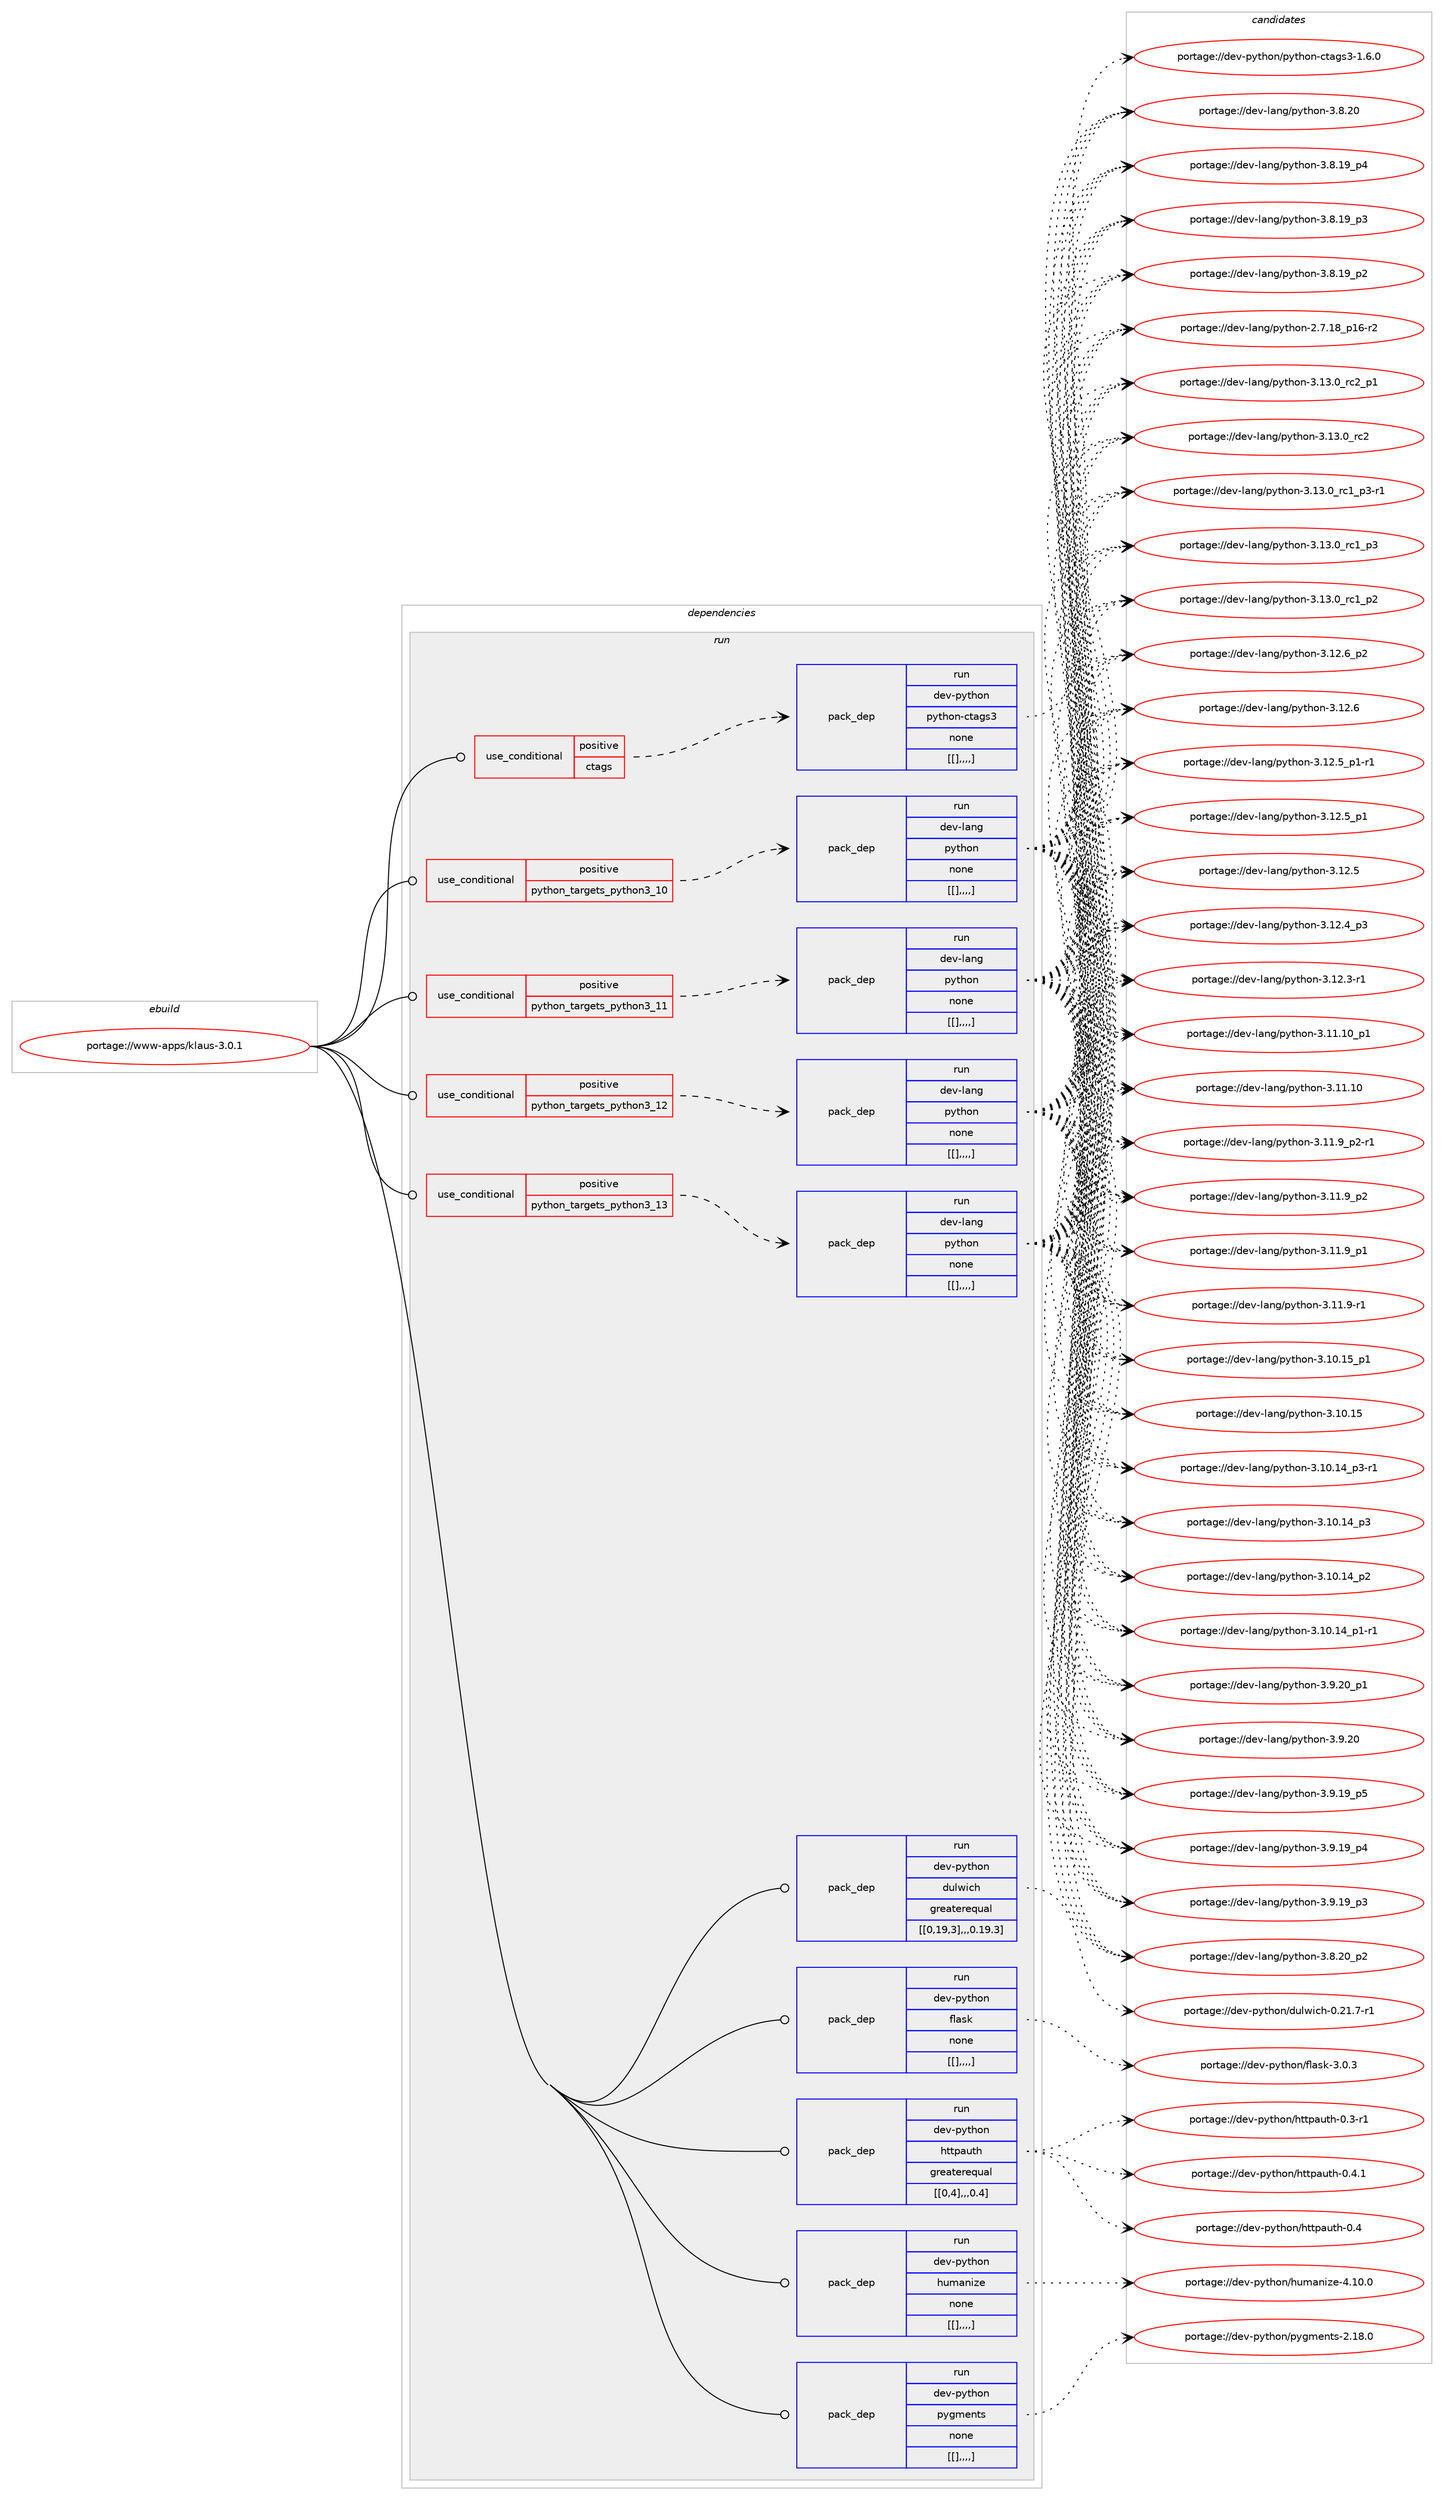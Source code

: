 digraph prolog {

# *************
# Graph options
# *************

newrank=true;
concentrate=true;
compound=true;
graph [rankdir=LR,fontname=Helvetica,fontsize=10,ranksep=1.5];#, ranksep=2.5, nodesep=0.2];
edge  [arrowhead=vee];
node  [fontname=Helvetica,fontsize=10];

# **********
# The ebuild
# **********

subgraph cluster_leftcol {
color=gray;
label=<<i>ebuild</i>>;
id [label="portage://www-apps/klaus-3.0.1", color=red, width=4, href="../www-apps/klaus-3.0.1.svg"];
}

# ****************
# The dependencies
# ****************

subgraph cluster_midcol {
color=gray;
label=<<i>dependencies</i>>;
subgraph cluster_compile {
fillcolor="#eeeeee";
style=filled;
label=<<i>compile</i>>;
}
subgraph cluster_compileandrun {
fillcolor="#eeeeee";
style=filled;
label=<<i>compile and run</i>>;
}
subgraph cluster_run {
fillcolor="#eeeeee";
style=filled;
label=<<i>run</i>>;
subgraph cond124046 {
dependency460189 [label=<<TABLE BORDER="0" CELLBORDER="1" CELLSPACING="0" CELLPADDING="4"><TR><TD ROWSPAN="3" CELLPADDING="10">use_conditional</TD></TR><TR><TD>positive</TD></TR><TR><TD>ctags</TD></TR></TABLE>>, shape=none, color=red];
subgraph pack332852 {
dependency460190 [label=<<TABLE BORDER="0" CELLBORDER="1" CELLSPACING="0" CELLPADDING="4" WIDTH="220"><TR><TD ROWSPAN="6" CELLPADDING="30">pack_dep</TD></TR><TR><TD WIDTH="110">run</TD></TR><TR><TD>dev-python</TD></TR><TR><TD>python-ctags3</TD></TR><TR><TD>none</TD></TR><TR><TD>[[],,,,]</TD></TR></TABLE>>, shape=none, color=blue];
}
dependency460189:e -> dependency460190:w [weight=20,style="dashed",arrowhead="vee"];
}
id:e -> dependency460189:w [weight=20,style="solid",arrowhead="odot"];
subgraph cond124047 {
dependency460191 [label=<<TABLE BORDER="0" CELLBORDER="1" CELLSPACING="0" CELLPADDING="4"><TR><TD ROWSPAN="3" CELLPADDING="10">use_conditional</TD></TR><TR><TD>positive</TD></TR><TR><TD>python_targets_python3_10</TD></TR></TABLE>>, shape=none, color=red];
subgraph pack332853 {
dependency460192 [label=<<TABLE BORDER="0" CELLBORDER="1" CELLSPACING="0" CELLPADDING="4" WIDTH="220"><TR><TD ROWSPAN="6" CELLPADDING="30">pack_dep</TD></TR><TR><TD WIDTH="110">run</TD></TR><TR><TD>dev-lang</TD></TR><TR><TD>python</TD></TR><TR><TD>none</TD></TR><TR><TD>[[],,,,]</TD></TR></TABLE>>, shape=none, color=blue];
}
dependency460191:e -> dependency460192:w [weight=20,style="dashed",arrowhead="vee"];
}
id:e -> dependency460191:w [weight=20,style="solid",arrowhead="odot"];
subgraph cond124048 {
dependency460193 [label=<<TABLE BORDER="0" CELLBORDER="1" CELLSPACING="0" CELLPADDING="4"><TR><TD ROWSPAN="3" CELLPADDING="10">use_conditional</TD></TR><TR><TD>positive</TD></TR><TR><TD>python_targets_python3_11</TD></TR></TABLE>>, shape=none, color=red];
subgraph pack332854 {
dependency460194 [label=<<TABLE BORDER="0" CELLBORDER="1" CELLSPACING="0" CELLPADDING="4" WIDTH="220"><TR><TD ROWSPAN="6" CELLPADDING="30">pack_dep</TD></TR><TR><TD WIDTH="110">run</TD></TR><TR><TD>dev-lang</TD></TR><TR><TD>python</TD></TR><TR><TD>none</TD></TR><TR><TD>[[],,,,]</TD></TR></TABLE>>, shape=none, color=blue];
}
dependency460193:e -> dependency460194:w [weight=20,style="dashed",arrowhead="vee"];
}
id:e -> dependency460193:w [weight=20,style="solid",arrowhead="odot"];
subgraph cond124049 {
dependency460195 [label=<<TABLE BORDER="0" CELLBORDER="1" CELLSPACING="0" CELLPADDING="4"><TR><TD ROWSPAN="3" CELLPADDING="10">use_conditional</TD></TR><TR><TD>positive</TD></TR><TR><TD>python_targets_python3_12</TD></TR></TABLE>>, shape=none, color=red];
subgraph pack332855 {
dependency460196 [label=<<TABLE BORDER="0" CELLBORDER="1" CELLSPACING="0" CELLPADDING="4" WIDTH="220"><TR><TD ROWSPAN="6" CELLPADDING="30">pack_dep</TD></TR><TR><TD WIDTH="110">run</TD></TR><TR><TD>dev-lang</TD></TR><TR><TD>python</TD></TR><TR><TD>none</TD></TR><TR><TD>[[],,,,]</TD></TR></TABLE>>, shape=none, color=blue];
}
dependency460195:e -> dependency460196:w [weight=20,style="dashed",arrowhead="vee"];
}
id:e -> dependency460195:w [weight=20,style="solid",arrowhead="odot"];
subgraph cond124050 {
dependency460197 [label=<<TABLE BORDER="0" CELLBORDER="1" CELLSPACING="0" CELLPADDING="4"><TR><TD ROWSPAN="3" CELLPADDING="10">use_conditional</TD></TR><TR><TD>positive</TD></TR><TR><TD>python_targets_python3_13</TD></TR></TABLE>>, shape=none, color=red];
subgraph pack332856 {
dependency460198 [label=<<TABLE BORDER="0" CELLBORDER="1" CELLSPACING="0" CELLPADDING="4" WIDTH="220"><TR><TD ROWSPAN="6" CELLPADDING="30">pack_dep</TD></TR><TR><TD WIDTH="110">run</TD></TR><TR><TD>dev-lang</TD></TR><TR><TD>python</TD></TR><TR><TD>none</TD></TR><TR><TD>[[],,,,]</TD></TR></TABLE>>, shape=none, color=blue];
}
dependency460197:e -> dependency460198:w [weight=20,style="dashed",arrowhead="vee"];
}
id:e -> dependency460197:w [weight=20,style="solid",arrowhead="odot"];
subgraph pack332857 {
dependency460199 [label=<<TABLE BORDER="0" CELLBORDER="1" CELLSPACING="0" CELLPADDING="4" WIDTH="220"><TR><TD ROWSPAN="6" CELLPADDING="30">pack_dep</TD></TR><TR><TD WIDTH="110">run</TD></TR><TR><TD>dev-python</TD></TR><TR><TD>dulwich</TD></TR><TR><TD>greaterequal</TD></TR><TR><TD>[[0,19,3],,,0.19.3]</TD></TR></TABLE>>, shape=none, color=blue];
}
id:e -> dependency460199:w [weight=20,style="solid",arrowhead="odot"];
subgraph pack332858 {
dependency460200 [label=<<TABLE BORDER="0" CELLBORDER="1" CELLSPACING="0" CELLPADDING="4" WIDTH="220"><TR><TD ROWSPAN="6" CELLPADDING="30">pack_dep</TD></TR><TR><TD WIDTH="110">run</TD></TR><TR><TD>dev-python</TD></TR><TR><TD>flask</TD></TR><TR><TD>none</TD></TR><TR><TD>[[],,,,]</TD></TR></TABLE>>, shape=none, color=blue];
}
id:e -> dependency460200:w [weight=20,style="solid",arrowhead="odot"];
subgraph pack332859 {
dependency460201 [label=<<TABLE BORDER="0" CELLBORDER="1" CELLSPACING="0" CELLPADDING="4" WIDTH="220"><TR><TD ROWSPAN="6" CELLPADDING="30">pack_dep</TD></TR><TR><TD WIDTH="110">run</TD></TR><TR><TD>dev-python</TD></TR><TR><TD>httpauth</TD></TR><TR><TD>greaterequal</TD></TR><TR><TD>[[0,4],,,0.4]</TD></TR></TABLE>>, shape=none, color=blue];
}
id:e -> dependency460201:w [weight=20,style="solid",arrowhead="odot"];
subgraph pack332860 {
dependency460202 [label=<<TABLE BORDER="0" CELLBORDER="1" CELLSPACING="0" CELLPADDING="4" WIDTH="220"><TR><TD ROWSPAN="6" CELLPADDING="30">pack_dep</TD></TR><TR><TD WIDTH="110">run</TD></TR><TR><TD>dev-python</TD></TR><TR><TD>humanize</TD></TR><TR><TD>none</TD></TR><TR><TD>[[],,,,]</TD></TR></TABLE>>, shape=none, color=blue];
}
id:e -> dependency460202:w [weight=20,style="solid",arrowhead="odot"];
subgraph pack332861 {
dependency460203 [label=<<TABLE BORDER="0" CELLBORDER="1" CELLSPACING="0" CELLPADDING="4" WIDTH="220"><TR><TD ROWSPAN="6" CELLPADDING="30">pack_dep</TD></TR><TR><TD WIDTH="110">run</TD></TR><TR><TD>dev-python</TD></TR><TR><TD>pygments</TD></TR><TR><TD>none</TD></TR><TR><TD>[[],,,,]</TD></TR></TABLE>>, shape=none, color=blue];
}
id:e -> dependency460203:w [weight=20,style="solid",arrowhead="odot"];
}
}

# **************
# The candidates
# **************

subgraph cluster_choices {
rank=same;
color=gray;
label=<<i>candidates</i>>;

subgraph choice332852 {
color=black;
nodesep=1;
choice100101118451121211161041111104711212111610411111045991169710311551454946544648 [label="portage://dev-python/python-ctags3-1.6.0", color=red, width=4,href="../dev-python/python-ctags3-1.6.0.svg"];
dependency460190:e -> choice100101118451121211161041111104711212111610411111045991169710311551454946544648:w [style=dotted,weight="100"];
}
subgraph choice332853 {
color=black;
nodesep=1;
choice100101118451089711010347112121116104111110455146495146489511499509511249 [label="portage://dev-lang/python-3.13.0_rc2_p1", color=red, width=4,href="../dev-lang/python-3.13.0_rc2_p1.svg"];
choice10010111845108971101034711212111610411111045514649514648951149950 [label="portage://dev-lang/python-3.13.0_rc2", color=red, width=4,href="../dev-lang/python-3.13.0_rc2.svg"];
choice1001011184510897110103471121211161041111104551464951464895114994995112514511449 [label="portage://dev-lang/python-3.13.0_rc1_p3-r1", color=red, width=4,href="../dev-lang/python-3.13.0_rc1_p3-r1.svg"];
choice100101118451089711010347112121116104111110455146495146489511499499511251 [label="portage://dev-lang/python-3.13.0_rc1_p3", color=red, width=4,href="../dev-lang/python-3.13.0_rc1_p3.svg"];
choice100101118451089711010347112121116104111110455146495146489511499499511250 [label="portage://dev-lang/python-3.13.0_rc1_p2", color=red, width=4,href="../dev-lang/python-3.13.0_rc1_p2.svg"];
choice100101118451089711010347112121116104111110455146495046549511250 [label="portage://dev-lang/python-3.12.6_p2", color=red, width=4,href="../dev-lang/python-3.12.6_p2.svg"];
choice10010111845108971101034711212111610411111045514649504654 [label="portage://dev-lang/python-3.12.6", color=red, width=4,href="../dev-lang/python-3.12.6.svg"];
choice1001011184510897110103471121211161041111104551464950465395112494511449 [label="portage://dev-lang/python-3.12.5_p1-r1", color=red, width=4,href="../dev-lang/python-3.12.5_p1-r1.svg"];
choice100101118451089711010347112121116104111110455146495046539511249 [label="portage://dev-lang/python-3.12.5_p1", color=red, width=4,href="../dev-lang/python-3.12.5_p1.svg"];
choice10010111845108971101034711212111610411111045514649504653 [label="portage://dev-lang/python-3.12.5", color=red, width=4,href="../dev-lang/python-3.12.5.svg"];
choice100101118451089711010347112121116104111110455146495046529511251 [label="portage://dev-lang/python-3.12.4_p3", color=red, width=4,href="../dev-lang/python-3.12.4_p3.svg"];
choice100101118451089711010347112121116104111110455146495046514511449 [label="portage://dev-lang/python-3.12.3-r1", color=red, width=4,href="../dev-lang/python-3.12.3-r1.svg"];
choice10010111845108971101034711212111610411111045514649494649489511249 [label="portage://dev-lang/python-3.11.10_p1", color=red, width=4,href="../dev-lang/python-3.11.10_p1.svg"];
choice1001011184510897110103471121211161041111104551464949464948 [label="portage://dev-lang/python-3.11.10", color=red, width=4,href="../dev-lang/python-3.11.10.svg"];
choice1001011184510897110103471121211161041111104551464949465795112504511449 [label="portage://dev-lang/python-3.11.9_p2-r1", color=red, width=4,href="../dev-lang/python-3.11.9_p2-r1.svg"];
choice100101118451089711010347112121116104111110455146494946579511250 [label="portage://dev-lang/python-3.11.9_p2", color=red, width=4,href="../dev-lang/python-3.11.9_p2.svg"];
choice100101118451089711010347112121116104111110455146494946579511249 [label="portage://dev-lang/python-3.11.9_p1", color=red, width=4,href="../dev-lang/python-3.11.9_p1.svg"];
choice100101118451089711010347112121116104111110455146494946574511449 [label="portage://dev-lang/python-3.11.9-r1", color=red, width=4,href="../dev-lang/python-3.11.9-r1.svg"];
choice10010111845108971101034711212111610411111045514649484649539511249 [label="portage://dev-lang/python-3.10.15_p1", color=red, width=4,href="../dev-lang/python-3.10.15_p1.svg"];
choice1001011184510897110103471121211161041111104551464948464953 [label="portage://dev-lang/python-3.10.15", color=red, width=4,href="../dev-lang/python-3.10.15.svg"];
choice100101118451089711010347112121116104111110455146494846495295112514511449 [label="portage://dev-lang/python-3.10.14_p3-r1", color=red, width=4,href="../dev-lang/python-3.10.14_p3-r1.svg"];
choice10010111845108971101034711212111610411111045514649484649529511251 [label="portage://dev-lang/python-3.10.14_p3", color=red, width=4,href="../dev-lang/python-3.10.14_p3.svg"];
choice10010111845108971101034711212111610411111045514649484649529511250 [label="portage://dev-lang/python-3.10.14_p2", color=red, width=4,href="../dev-lang/python-3.10.14_p2.svg"];
choice100101118451089711010347112121116104111110455146494846495295112494511449 [label="portage://dev-lang/python-3.10.14_p1-r1", color=red, width=4,href="../dev-lang/python-3.10.14_p1-r1.svg"];
choice100101118451089711010347112121116104111110455146574650489511249 [label="portage://dev-lang/python-3.9.20_p1", color=red, width=4,href="../dev-lang/python-3.9.20_p1.svg"];
choice10010111845108971101034711212111610411111045514657465048 [label="portage://dev-lang/python-3.9.20", color=red, width=4,href="../dev-lang/python-3.9.20.svg"];
choice100101118451089711010347112121116104111110455146574649579511253 [label="portage://dev-lang/python-3.9.19_p5", color=red, width=4,href="../dev-lang/python-3.9.19_p5.svg"];
choice100101118451089711010347112121116104111110455146574649579511252 [label="portage://dev-lang/python-3.9.19_p4", color=red, width=4,href="../dev-lang/python-3.9.19_p4.svg"];
choice100101118451089711010347112121116104111110455146574649579511251 [label="portage://dev-lang/python-3.9.19_p3", color=red, width=4,href="../dev-lang/python-3.9.19_p3.svg"];
choice100101118451089711010347112121116104111110455146564650489511250 [label="portage://dev-lang/python-3.8.20_p2", color=red, width=4,href="../dev-lang/python-3.8.20_p2.svg"];
choice10010111845108971101034711212111610411111045514656465048 [label="portage://dev-lang/python-3.8.20", color=red, width=4,href="../dev-lang/python-3.8.20.svg"];
choice100101118451089711010347112121116104111110455146564649579511252 [label="portage://dev-lang/python-3.8.19_p4", color=red, width=4,href="../dev-lang/python-3.8.19_p4.svg"];
choice100101118451089711010347112121116104111110455146564649579511251 [label="portage://dev-lang/python-3.8.19_p3", color=red, width=4,href="../dev-lang/python-3.8.19_p3.svg"];
choice100101118451089711010347112121116104111110455146564649579511250 [label="portage://dev-lang/python-3.8.19_p2", color=red, width=4,href="../dev-lang/python-3.8.19_p2.svg"];
choice100101118451089711010347112121116104111110455046554649569511249544511450 [label="portage://dev-lang/python-2.7.18_p16-r2", color=red, width=4,href="../dev-lang/python-2.7.18_p16-r2.svg"];
dependency460192:e -> choice100101118451089711010347112121116104111110455146495146489511499509511249:w [style=dotted,weight="100"];
dependency460192:e -> choice10010111845108971101034711212111610411111045514649514648951149950:w [style=dotted,weight="100"];
dependency460192:e -> choice1001011184510897110103471121211161041111104551464951464895114994995112514511449:w [style=dotted,weight="100"];
dependency460192:e -> choice100101118451089711010347112121116104111110455146495146489511499499511251:w [style=dotted,weight="100"];
dependency460192:e -> choice100101118451089711010347112121116104111110455146495146489511499499511250:w [style=dotted,weight="100"];
dependency460192:e -> choice100101118451089711010347112121116104111110455146495046549511250:w [style=dotted,weight="100"];
dependency460192:e -> choice10010111845108971101034711212111610411111045514649504654:w [style=dotted,weight="100"];
dependency460192:e -> choice1001011184510897110103471121211161041111104551464950465395112494511449:w [style=dotted,weight="100"];
dependency460192:e -> choice100101118451089711010347112121116104111110455146495046539511249:w [style=dotted,weight="100"];
dependency460192:e -> choice10010111845108971101034711212111610411111045514649504653:w [style=dotted,weight="100"];
dependency460192:e -> choice100101118451089711010347112121116104111110455146495046529511251:w [style=dotted,weight="100"];
dependency460192:e -> choice100101118451089711010347112121116104111110455146495046514511449:w [style=dotted,weight="100"];
dependency460192:e -> choice10010111845108971101034711212111610411111045514649494649489511249:w [style=dotted,weight="100"];
dependency460192:e -> choice1001011184510897110103471121211161041111104551464949464948:w [style=dotted,weight="100"];
dependency460192:e -> choice1001011184510897110103471121211161041111104551464949465795112504511449:w [style=dotted,weight="100"];
dependency460192:e -> choice100101118451089711010347112121116104111110455146494946579511250:w [style=dotted,weight="100"];
dependency460192:e -> choice100101118451089711010347112121116104111110455146494946579511249:w [style=dotted,weight="100"];
dependency460192:e -> choice100101118451089711010347112121116104111110455146494946574511449:w [style=dotted,weight="100"];
dependency460192:e -> choice10010111845108971101034711212111610411111045514649484649539511249:w [style=dotted,weight="100"];
dependency460192:e -> choice1001011184510897110103471121211161041111104551464948464953:w [style=dotted,weight="100"];
dependency460192:e -> choice100101118451089711010347112121116104111110455146494846495295112514511449:w [style=dotted,weight="100"];
dependency460192:e -> choice10010111845108971101034711212111610411111045514649484649529511251:w [style=dotted,weight="100"];
dependency460192:e -> choice10010111845108971101034711212111610411111045514649484649529511250:w [style=dotted,weight="100"];
dependency460192:e -> choice100101118451089711010347112121116104111110455146494846495295112494511449:w [style=dotted,weight="100"];
dependency460192:e -> choice100101118451089711010347112121116104111110455146574650489511249:w [style=dotted,weight="100"];
dependency460192:e -> choice10010111845108971101034711212111610411111045514657465048:w [style=dotted,weight="100"];
dependency460192:e -> choice100101118451089711010347112121116104111110455146574649579511253:w [style=dotted,weight="100"];
dependency460192:e -> choice100101118451089711010347112121116104111110455146574649579511252:w [style=dotted,weight="100"];
dependency460192:e -> choice100101118451089711010347112121116104111110455146574649579511251:w [style=dotted,weight="100"];
dependency460192:e -> choice100101118451089711010347112121116104111110455146564650489511250:w [style=dotted,weight="100"];
dependency460192:e -> choice10010111845108971101034711212111610411111045514656465048:w [style=dotted,weight="100"];
dependency460192:e -> choice100101118451089711010347112121116104111110455146564649579511252:w [style=dotted,weight="100"];
dependency460192:e -> choice100101118451089711010347112121116104111110455146564649579511251:w [style=dotted,weight="100"];
dependency460192:e -> choice100101118451089711010347112121116104111110455146564649579511250:w [style=dotted,weight="100"];
dependency460192:e -> choice100101118451089711010347112121116104111110455046554649569511249544511450:w [style=dotted,weight="100"];
}
subgraph choice332854 {
color=black;
nodesep=1;
choice100101118451089711010347112121116104111110455146495146489511499509511249 [label="portage://dev-lang/python-3.13.0_rc2_p1", color=red, width=4,href="../dev-lang/python-3.13.0_rc2_p1.svg"];
choice10010111845108971101034711212111610411111045514649514648951149950 [label="portage://dev-lang/python-3.13.0_rc2", color=red, width=4,href="../dev-lang/python-3.13.0_rc2.svg"];
choice1001011184510897110103471121211161041111104551464951464895114994995112514511449 [label="portage://dev-lang/python-3.13.0_rc1_p3-r1", color=red, width=4,href="../dev-lang/python-3.13.0_rc1_p3-r1.svg"];
choice100101118451089711010347112121116104111110455146495146489511499499511251 [label="portage://dev-lang/python-3.13.0_rc1_p3", color=red, width=4,href="../dev-lang/python-3.13.0_rc1_p3.svg"];
choice100101118451089711010347112121116104111110455146495146489511499499511250 [label="portage://dev-lang/python-3.13.0_rc1_p2", color=red, width=4,href="../dev-lang/python-3.13.0_rc1_p2.svg"];
choice100101118451089711010347112121116104111110455146495046549511250 [label="portage://dev-lang/python-3.12.6_p2", color=red, width=4,href="../dev-lang/python-3.12.6_p2.svg"];
choice10010111845108971101034711212111610411111045514649504654 [label="portage://dev-lang/python-3.12.6", color=red, width=4,href="../dev-lang/python-3.12.6.svg"];
choice1001011184510897110103471121211161041111104551464950465395112494511449 [label="portage://dev-lang/python-3.12.5_p1-r1", color=red, width=4,href="../dev-lang/python-3.12.5_p1-r1.svg"];
choice100101118451089711010347112121116104111110455146495046539511249 [label="portage://dev-lang/python-3.12.5_p1", color=red, width=4,href="../dev-lang/python-3.12.5_p1.svg"];
choice10010111845108971101034711212111610411111045514649504653 [label="portage://dev-lang/python-3.12.5", color=red, width=4,href="../dev-lang/python-3.12.5.svg"];
choice100101118451089711010347112121116104111110455146495046529511251 [label="portage://dev-lang/python-3.12.4_p3", color=red, width=4,href="../dev-lang/python-3.12.4_p3.svg"];
choice100101118451089711010347112121116104111110455146495046514511449 [label="portage://dev-lang/python-3.12.3-r1", color=red, width=4,href="../dev-lang/python-3.12.3-r1.svg"];
choice10010111845108971101034711212111610411111045514649494649489511249 [label="portage://dev-lang/python-3.11.10_p1", color=red, width=4,href="../dev-lang/python-3.11.10_p1.svg"];
choice1001011184510897110103471121211161041111104551464949464948 [label="portage://dev-lang/python-3.11.10", color=red, width=4,href="../dev-lang/python-3.11.10.svg"];
choice1001011184510897110103471121211161041111104551464949465795112504511449 [label="portage://dev-lang/python-3.11.9_p2-r1", color=red, width=4,href="../dev-lang/python-3.11.9_p2-r1.svg"];
choice100101118451089711010347112121116104111110455146494946579511250 [label="portage://dev-lang/python-3.11.9_p2", color=red, width=4,href="../dev-lang/python-3.11.9_p2.svg"];
choice100101118451089711010347112121116104111110455146494946579511249 [label="portage://dev-lang/python-3.11.9_p1", color=red, width=4,href="../dev-lang/python-3.11.9_p1.svg"];
choice100101118451089711010347112121116104111110455146494946574511449 [label="portage://dev-lang/python-3.11.9-r1", color=red, width=4,href="../dev-lang/python-3.11.9-r1.svg"];
choice10010111845108971101034711212111610411111045514649484649539511249 [label="portage://dev-lang/python-3.10.15_p1", color=red, width=4,href="../dev-lang/python-3.10.15_p1.svg"];
choice1001011184510897110103471121211161041111104551464948464953 [label="portage://dev-lang/python-3.10.15", color=red, width=4,href="../dev-lang/python-3.10.15.svg"];
choice100101118451089711010347112121116104111110455146494846495295112514511449 [label="portage://dev-lang/python-3.10.14_p3-r1", color=red, width=4,href="../dev-lang/python-3.10.14_p3-r1.svg"];
choice10010111845108971101034711212111610411111045514649484649529511251 [label="portage://dev-lang/python-3.10.14_p3", color=red, width=4,href="../dev-lang/python-3.10.14_p3.svg"];
choice10010111845108971101034711212111610411111045514649484649529511250 [label="portage://dev-lang/python-3.10.14_p2", color=red, width=4,href="../dev-lang/python-3.10.14_p2.svg"];
choice100101118451089711010347112121116104111110455146494846495295112494511449 [label="portage://dev-lang/python-3.10.14_p1-r1", color=red, width=4,href="../dev-lang/python-3.10.14_p1-r1.svg"];
choice100101118451089711010347112121116104111110455146574650489511249 [label="portage://dev-lang/python-3.9.20_p1", color=red, width=4,href="../dev-lang/python-3.9.20_p1.svg"];
choice10010111845108971101034711212111610411111045514657465048 [label="portage://dev-lang/python-3.9.20", color=red, width=4,href="../dev-lang/python-3.9.20.svg"];
choice100101118451089711010347112121116104111110455146574649579511253 [label="portage://dev-lang/python-3.9.19_p5", color=red, width=4,href="../dev-lang/python-3.9.19_p5.svg"];
choice100101118451089711010347112121116104111110455146574649579511252 [label="portage://dev-lang/python-3.9.19_p4", color=red, width=4,href="../dev-lang/python-3.9.19_p4.svg"];
choice100101118451089711010347112121116104111110455146574649579511251 [label="portage://dev-lang/python-3.9.19_p3", color=red, width=4,href="../dev-lang/python-3.9.19_p3.svg"];
choice100101118451089711010347112121116104111110455146564650489511250 [label="portage://dev-lang/python-3.8.20_p2", color=red, width=4,href="../dev-lang/python-3.8.20_p2.svg"];
choice10010111845108971101034711212111610411111045514656465048 [label="portage://dev-lang/python-3.8.20", color=red, width=4,href="../dev-lang/python-3.8.20.svg"];
choice100101118451089711010347112121116104111110455146564649579511252 [label="portage://dev-lang/python-3.8.19_p4", color=red, width=4,href="../dev-lang/python-3.8.19_p4.svg"];
choice100101118451089711010347112121116104111110455146564649579511251 [label="portage://dev-lang/python-3.8.19_p3", color=red, width=4,href="../dev-lang/python-3.8.19_p3.svg"];
choice100101118451089711010347112121116104111110455146564649579511250 [label="portage://dev-lang/python-3.8.19_p2", color=red, width=4,href="../dev-lang/python-3.8.19_p2.svg"];
choice100101118451089711010347112121116104111110455046554649569511249544511450 [label="portage://dev-lang/python-2.7.18_p16-r2", color=red, width=4,href="../dev-lang/python-2.7.18_p16-r2.svg"];
dependency460194:e -> choice100101118451089711010347112121116104111110455146495146489511499509511249:w [style=dotted,weight="100"];
dependency460194:e -> choice10010111845108971101034711212111610411111045514649514648951149950:w [style=dotted,weight="100"];
dependency460194:e -> choice1001011184510897110103471121211161041111104551464951464895114994995112514511449:w [style=dotted,weight="100"];
dependency460194:e -> choice100101118451089711010347112121116104111110455146495146489511499499511251:w [style=dotted,weight="100"];
dependency460194:e -> choice100101118451089711010347112121116104111110455146495146489511499499511250:w [style=dotted,weight="100"];
dependency460194:e -> choice100101118451089711010347112121116104111110455146495046549511250:w [style=dotted,weight="100"];
dependency460194:e -> choice10010111845108971101034711212111610411111045514649504654:w [style=dotted,weight="100"];
dependency460194:e -> choice1001011184510897110103471121211161041111104551464950465395112494511449:w [style=dotted,weight="100"];
dependency460194:e -> choice100101118451089711010347112121116104111110455146495046539511249:w [style=dotted,weight="100"];
dependency460194:e -> choice10010111845108971101034711212111610411111045514649504653:w [style=dotted,weight="100"];
dependency460194:e -> choice100101118451089711010347112121116104111110455146495046529511251:w [style=dotted,weight="100"];
dependency460194:e -> choice100101118451089711010347112121116104111110455146495046514511449:w [style=dotted,weight="100"];
dependency460194:e -> choice10010111845108971101034711212111610411111045514649494649489511249:w [style=dotted,weight="100"];
dependency460194:e -> choice1001011184510897110103471121211161041111104551464949464948:w [style=dotted,weight="100"];
dependency460194:e -> choice1001011184510897110103471121211161041111104551464949465795112504511449:w [style=dotted,weight="100"];
dependency460194:e -> choice100101118451089711010347112121116104111110455146494946579511250:w [style=dotted,weight="100"];
dependency460194:e -> choice100101118451089711010347112121116104111110455146494946579511249:w [style=dotted,weight="100"];
dependency460194:e -> choice100101118451089711010347112121116104111110455146494946574511449:w [style=dotted,weight="100"];
dependency460194:e -> choice10010111845108971101034711212111610411111045514649484649539511249:w [style=dotted,weight="100"];
dependency460194:e -> choice1001011184510897110103471121211161041111104551464948464953:w [style=dotted,weight="100"];
dependency460194:e -> choice100101118451089711010347112121116104111110455146494846495295112514511449:w [style=dotted,weight="100"];
dependency460194:e -> choice10010111845108971101034711212111610411111045514649484649529511251:w [style=dotted,weight="100"];
dependency460194:e -> choice10010111845108971101034711212111610411111045514649484649529511250:w [style=dotted,weight="100"];
dependency460194:e -> choice100101118451089711010347112121116104111110455146494846495295112494511449:w [style=dotted,weight="100"];
dependency460194:e -> choice100101118451089711010347112121116104111110455146574650489511249:w [style=dotted,weight="100"];
dependency460194:e -> choice10010111845108971101034711212111610411111045514657465048:w [style=dotted,weight="100"];
dependency460194:e -> choice100101118451089711010347112121116104111110455146574649579511253:w [style=dotted,weight="100"];
dependency460194:e -> choice100101118451089711010347112121116104111110455146574649579511252:w [style=dotted,weight="100"];
dependency460194:e -> choice100101118451089711010347112121116104111110455146574649579511251:w [style=dotted,weight="100"];
dependency460194:e -> choice100101118451089711010347112121116104111110455146564650489511250:w [style=dotted,weight="100"];
dependency460194:e -> choice10010111845108971101034711212111610411111045514656465048:w [style=dotted,weight="100"];
dependency460194:e -> choice100101118451089711010347112121116104111110455146564649579511252:w [style=dotted,weight="100"];
dependency460194:e -> choice100101118451089711010347112121116104111110455146564649579511251:w [style=dotted,weight="100"];
dependency460194:e -> choice100101118451089711010347112121116104111110455146564649579511250:w [style=dotted,weight="100"];
dependency460194:e -> choice100101118451089711010347112121116104111110455046554649569511249544511450:w [style=dotted,weight="100"];
}
subgraph choice332855 {
color=black;
nodesep=1;
choice100101118451089711010347112121116104111110455146495146489511499509511249 [label="portage://dev-lang/python-3.13.0_rc2_p1", color=red, width=4,href="../dev-lang/python-3.13.0_rc2_p1.svg"];
choice10010111845108971101034711212111610411111045514649514648951149950 [label="portage://dev-lang/python-3.13.0_rc2", color=red, width=4,href="../dev-lang/python-3.13.0_rc2.svg"];
choice1001011184510897110103471121211161041111104551464951464895114994995112514511449 [label="portage://dev-lang/python-3.13.0_rc1_p3-r1", color=red, width=4,href="../dev-lang/python-3.13.0_rc1_p3-r1.svg"];
choice100101118451089711010347112121116104111110455146495146489511499499511251 [label="portage://dev-lang/python-3.13.0_rc1_p3", color=red, width=4,href="../dev-lang/python-3.13.0_rc1_p3.svg"];
choice100101118451089711010347112121116104111110455146495146489511499499511250 [label="portage://dev-lang/python-3.13.0_rc1_p2", color=red, width=4,href="../dev-lang/python-3.13.0_rc1_p2.svg"];
choice100101118451089711010347112121116104111110455146495046549511250 [label="portage://dev-lang/python-3.12.6_p2", color=red, width=4,href="../dev-lang/python-3.12.6_p2.svg"];
choice10010111845108971101034711212111610411111045514649504654 [label="portage://dev-lang/python-3.12.6", color=red, width=4,href="../dev-lang/python-3.12.6.svg"];
choice1001011184510897110103471121211161041111104551464950465395112494511449 [label="portage://dev-lang/python-3.12.5_p1-r1", color=red, width=4,href="../dev-lang/python-3.12.5_p1-r1.svg"];
choice100101118451089711010347112121116104111110455146495046539511249 [label="portage://dev-lang/python-3.12.5_p1", color=red, width=4,href="../dev-lang/python-3.12.5_p1.svg"];
choice10010111845108971101034711212111610411111045514649504653 [label="portage://dev-lang/python-3.12.5", color=red, width=4,href="../dev-lang/python-3.12.5.svg"];
choice100101118451089711010347112121116104111110455146495046529511251 [label="portage://dev-lang/python-3.12.4_p3", color=red, width=4,href="../dev-lang/python-3.12.4_p3.svg"];
choice100101118451089711010347112121116104111110455146495046514511449 [label="portage://dev-lang/python-3.12.3-r1", color=red, width=4,href="../dev-lang/python-3.12.3-r1.svg"];
choice10010111845108971101034711212111610411111045514649494649489511249 [label="portage://dev-lang/python-3.11.10_p1", color=red, width=4,href="../dev-lang/python-3.11.10_p1.svg"];
choice1001011184510897110103471121211161041111104551464949464948 [label="portage://dev-lang/python-3.11.10", color=red, width=4,href="../dev-lang/python-3.11.10.svg"];
choice1001011184510897110103471121211161041111104551464949465795112504511449 [label="portage://dev-lang/python-3.11.9_p2-r1", color=red, width=4,href="../dev-lang/python-3.11.9_p2-r1.svg"];
choice100101118451089711010347112121116104111110455146494946579511250 [label="portage://dev-lang/python-3.11.9_p2", color=red, width=4,href="../dev-lang/python-3.11.9_p2.svg"];
choice100101118451089711010347112121116104111110455146494946579511249 [label="portage://dev-lang/python-3.11.9_p1", color=red, width=4,href="../dev-lang/python-3.11.9_p1.svg"];
choice100101118451089711010347112121116104111110455146494946574511449 [label="portage://dev-lang/python-3.11.9-r1", color=red, width=4,href="../dev-lang/python-3.11.9-r1.svg"];
choice10010111845108971101034711212111610411111045514649484649539511249 [label="portage://dev-lang/python-3.10.15_p1", color=red, width=4,href="../dev-lang/python-3.10.15_p1.svg"];
choice1001011184510897110103471121211161041111104551464948464953 [label="portage://dev-lang/python-3.10.15", color=red, width=4,href="../dev-lang/python-3.10.15.svg"];
choice100101118451089711010347112121116104111110455146494846495295112514511449 [label="portage://dev-lang/python-3.10.14_p3-r1", color=red, width=4,href="../dev-lang/python-3.10.14_p3-r1.svg"];
choice10010111845108971101034711212111610411111045514649484649529511251 [label="portage://dev-lang/python-3.10.14_p3", color=red, width=4,href="../dev-lang/python-3.10.14_p3.svg"];
choice10010111845108971101034711212111610411111045514649484649529511250 [label="portage://dev-lang/python-3.10.14_p2", color=red, width=4,href="../dev-lang/python-3.10.14_p2.svg"];
choice100101118451089711010347112121116104111110455146494846495295112494511449 [label="portage://dev-lang/python-3.10.14_p1-r1", color=red, width=4,href="../dev-lang/python-3.10.14_p1-r1.svg"];
choice100101118451089711010347112121116104111110455146574650489511249 [label="portage://dev-lang/python-3.9.20_p1", color=red, width=4,href="../dev-lang/python-3.9.20_p1.svg"];
choice10010111845108971101034711212111610411111045514657465048 [label="portage://dev-lang/python-3.9.20", color=red, width=4,href="../dev-lang/python-3.9.20.svg"];
choice100101118451089711010347112121116104111110455146574649579511253 [label="portage://dev-lang/python-3.9.19_p5", color=red, width=4,href="../dev-lang/python-3.9.19_p5.svg"];
choice100101118451089711010347112121116104111110455146574649579511252 [label="portage://dev-lang/python-3.9.19_p4", color=red, width=4,href="../dev-lang/python-3.9.19_p4.svg"];
choice100101118451089711010347112121116104111110455146574649579511251 [label="portage://dev-lang/python-3.9.19_p3", color=red, width=4,href="../dev-lang/python-3.9.19_p3.svg"];
choice100101118451089711010347112121116104111110455146564650489511250 [label="portage://dev-lang/python-3.8.20_p2", color=red, width=4,href="../dev-lang/python-3.8.20_p2.svg"];
choice10010111845108971101034711212111610411111045514656465048 [label="portage://dev-lang/python-3.8.20", color=red, width=4,href="../dev-lang/python-3.8.20.svg"];
choice100101118451089711010347112121116104111110455146564649579511252 [label="portage://dev-lang/python-3.8.19_p4", color=red, width=4,href="../dev-lang/python-3.8.19_p4.svg"];
choice100101118451089711010347112121116104111110455146564649579511251 [label="portage://dev-lang/python-3.8.19_p3", color=red, width=4,href="../dev-lang/python-3.8.19_p3.svg"];
choice100101118451089711010347112121116104111110455146564649579511250 [label="portage://dev-lang/python-3.8.19_p2", color=red, width=4,href="../dev-lang/python-3.8.19_p2.svg"];
choice100101118451089711010347112121116104111110455046554649569511249544511450 [label="portage://dev-lang/python-2.7.18_p16-r2", color=red, width=4,href="../dev-lang/python-2.7.18_p16-r2.svg"];
dependency460196:e -> choice100101118451089711010347112121116104111110455146495146489511499509511249:w [style=dotted,weight="100"];
dependency460196:e -> choice10010111845108971101034711212111610411111045514649514648951149950:w [style=dotted,weight="100"];
dependency460196:e -> choice1001011184510897110103471121211161041111104551464951464895114994995112514511449:w [style=dotted,weight="100"];
dependency460196:e -> choice100101118451089711010347112121116104111110455146495146489511499499511251:w [style=dotted,weight="100"];
dependency460196:e -> choice100101118451089711010347112121116104111110455146495146489511499499511250:w [style=dotted,weight="100"];
dependency460196:e -> choice100101118451089711010347112121116104111110455146495046549511250:w [style=dotted,weight="100"];
dependency460196:e -> choice10010111845108971101034711212111610411111045514649504654:w [style=dotted,weight="100"];
dependency460196:e -> choice1001011184510897110103471121211161041111104551464950465395112494511449:w [style=dotted,weight="100"];
dependency460196:e -> choice100101118451089711010347112121116104111110455146495046539511249:w [style=dotted,weight="100"];
dependency460196:e -> choice10010111845108971101034711212111610411111045514649504653:w [style=dotted,weight="100"];
dependency460196:e -> choice100101118451089711010347112121116104111110455146495046529511251:w [style=dotted,weight="100"];
dependency460196:e -> choice100101118451089711010347112121116104111110455146495046514511449:w [style=dotted,weight="100"];
dependency460196:e -> choice10010111845108971101034711212111610411111045514649494649489511249:w [style=dotted,weight="100"];
dependency460196:e -> choice1001011184510897110103471121211161041111104551464949464948:w [style=dotted,weight="100"];
dependency460196:e -> choice1001011184510897110103471121211161041111104551464949465795112504511449:w [style=dotted,weight="100"];
dependency460196:e -> choice100101118451089711010347112121116104111110455146494946579511250:w [style=dotted,weight="100"];
dependency460196:e -> choice100101118451089711010347112121116104111110455146494946579511249:w [style=dotted,weight="100"];
dependency460196:e -> choice100101118451089711010347112121116104111110455146494946574511449:w [style=dotted,weight="100"];
dependency460196:e -> choice10010111845108971101034711212111610411111045514649484649539511249:w [style=dotted,weight="100"];
dependency460196:e -> choice1001011184510897110103471121211161041111104551464948464953:w [style=dotted,weight="100"];
dependency460196:e -> choice100101118451089711010347112121116104111110455146494846495295112514511449:w [style=dotted,weight="100"];
dependency460196:e -> choice10010111845108971101034711212111610411111045514649484649529511251:w [style=dotted,weight="100"];
dependency460196:e -> choice10010111845108971101034711212111610411111045514649484649529511250:w [style=dotted,weight="100"];
dependency460196:e -> choice100101118451089711010347112121116104111110455146494846495295112494511449:w [style=dotted,weight="100"];
dependency460196:e -> choice100101118451089711010347112121116104111110455146574650489511249:w [style=dotted,weight="100"];
dependency460196:e -> choice10010111845108971101034711212111610411111045514657465048:w [style=dotted,weight="100"];
dependency460196:e -> choice100101118451089711010347112121116104111110455146574649579511253:w [style=dotted,weight="100"];
dependency460196:e -> choice100101118451089711010347112121116104111110455146574649579511252:w [style=dotted,weight="100"];
dependency460196:e -> choice100101118451089711010347112121116104111110455146574649579511251:w [style=dotted,weight="100"];
dependency460196:e -> choice100101118451089711010347112121116104111110455146564650489511250:w [style=dotted,weight="100"];
dependency460196:e -> choice10010111845108971101034711212111610411111045514656465048:w [style=dotted,weight="100"];
dependency460196:e -> choice100101118451089711010347112121116104111110455146564649579511252:w [style=dotted,weight="100"];
dependency460196:e -> choice100101118451089711010347112121116104111110455146564649579511251:w [style=dotted,weight="100"];
dependency460196:e -> choice100101118451089711010347112121116104111110455146564649579511250:w [style=dotted,weight="100"];
dependency460196:e -> choice100101118451089711010347112121116104111110455046554649569511249544511450:w [style=dotted,weight="100"];
}
subgraph choice332856 {
color=black;
nodesep=1;
choice100101118451089711010347112121116104111110455146495146489511499509511249 [label="portage://dev-lang/python-3.13.0_rc2_p1", color=red, width=4,href="../dev-lang/python-3.13.0_rc2_p1.svg"];
choice10010111845108971101034711212111610411111045514649514648951149950 [label="portage://dev-lang/python-3.13.0_rc2", color=red, width=4,href="../dev-lang/python-3.13.0_rc2.svg"];
choice1001011184510897110103471121211161041111104551464951464895114994995112514511449 [label="portage://dev-lang/python-3.13.0_rc1_p3-r1", color=red, width=4,href="../dev-lang/python-3.13.0_rc1_p3-r1.svg"];
choice100101118451089711010347112121116104111110455146495146489511499499511251 [label="portage://dev-lang/python-3.13.0_rc1_p3", color=red, width=4,href="../dev-lang/python-3.13.0_rc1_p3.svg"];
choice100101118451089711010347112121116104111110455146495146489511499499511250 [label="portage://dev-lang/python-3.13.0_rc1_p2", color=red, width=4,href="../dev-lang/python-3.13.0_rc1_p2.svg"];
choice100101118451089711010347112121116104111110455146495046549511250 [label="portage://dev-lang/python-3.12.6_p2", color=red, width=4,href="../dev-lang/python-3.12.6_p2.svg"];
choice10010111845108971101034711212111610411111045514649504654 [label="portage://dev-lang/python-3.12.6", color=red, width=4,href="../dev-lang/python-3.12.6.svg"];
choice1001011184510897110103471121211161041111104551464950465395112494511449 [label="portage://dev-lang/python-3.12.5_p1-r1", color=red, width=4,href="../dev-lang/python-3.12.5_p1-r1.svg"];
choice100101118451089711010347112121116104111110455146495046539511249 [label="portage://dev-lang/python-3.12.5_p1", color=red, width=4,href="../dev-lang/python-3.12.5_p1.svg"];
choice10010111845108971101034711212111610411111045514649504653 [label="portage://dev-lang/python-3.12.5", color=red, width=4,href="../dev-lang/python-3.12.5.svg"];
choice100101118451089711010347112121116104111110455146495046529511251 [label="portage://dev-lang/python-3.12.4_p3", color=red, width=4,href="../dev-lang/python-3.12.4_p3.svg"];
choice100101118451089711010347112121116104111110455146495046514511449 [label="portage://dev-lang/python-3.12.3-r1", color=red, width=4,href="../dev-lang/python-3.12.3-r1.svg"];
choice10010111845108971101034711212111610411111045514649494649489511249 [label="portage://dev-lang/python-3.11.10_p1", color=red, width=4,href="../dev-lang/python-3.11.10_p1.svg"];
choice1001011184510897110103471121211161041111104551464949464948 [label="portage://dev-lang/python-3.11.10", color=red, width=4,href="../dev-lang/python-3.11.10.svg"];
choice1001011184510897110103471121211161041111104551464949465795112504511449 [label="portage://dev-lang/python-3.11.9_p2-r1", color=red, width=4,href="../dev-lang/python-3.11.9_p2-r1.svg"];
choice100101118451089711010347112121116104111110455146494946579511250 [label="portage://dev-lang/python-3.11.9_p2", color=red, width=4,href="../dev-lang/python-3.11.9_p2.svg"];
choice100101118451089711010347112121116104111110455146494946579511249 [label="portage://dev-lang/python-3.11.9_p1", color=red, width=4,href="../dev-lang/python-3.11.9_p1.svg"];
choice100101118451089711010347112121116104111110455146494946574511449 [label="portage://dev-lang/python-3.11.9-r1", color=red, width=4,href="../dev-lang/python-3.11.9-r1.svg"];
choice10010111845108971101034711212111610411111045514649484649539511249 [label="portage://dev-lang/python-3.10.15_p1", color=red, width=4,href="../dev-lang/python-3.10.15_p1.svg"];
choice1001011184510897110103471121211161041111104551464948464953 [label="portage://dev-lang/python-3.10.15", color=red, width=4,href="../dev-lang/python-3.10.15.svg"];
choice100101118451089711010347112121116104111110455146494846495295112514511449 [label="portage://dev-lang/python-3.10.14_p3-r1", color=red, width=4,href="../dev-lang/python-3.10.14_p3-r1.svg"];
choice10010111845108971101034711212111610411111045514649484649529511251 [label="portage://dev-lang/python-3.10.14_p3", color=red, width=4,href="../dev-lang/python-3.10.14_p3.svg"];
choice10010111845108971101034711212111610411111045514649484649529511250 [label="portage://dev-lang/python-3.10.14_p2", color=red, width=4,href="../dev-lang/python-3.10.14_p2.svg"];
choice100101118451089711010347112121116104111110455146494846495295112494511449 [label="portage://dev-lang/python-3.10.14_p1-r1", color=red, width=4,href="../dev-lang/python-3.10.14_p1-r1.svg"];
choice100101118451089711010347112121116104111110455146574650489511249 [label="portage://dev-lang/python-3.9.20_p1", color=red, width=4,href="../dev-lang/python-3.9.20_p1.svg"];
choice10010111845108971101034711212111610411111045514657465048 [label="portage://dev-lang/python-3.9.20", color=red, width=4,href="../dev-lang/python-3.9.20.svg"];
choice100101118451089711010347112121116104111110455146574649579511253 [label="portage://dev-lang/python-3.9.19_p5", color=red, width=4,href="../dev-lang/python-3.9.19_p5.svg"];
choice100101118451089711010347112121116104111110455146574649579511252 [label="portage://dev-lang/python-3.9.19_p4", color=red, width=4,href="../dev-lang/python-3.9.19_p4.svg"];
choice100101118451089711010347112121116104111110455146574649579511251 [label="portage://dev-lang/python-3.9.19_p3", color=red, width=4,href="../dev-lang/python-3.9.19_p3.svg"];
choice100101118451089711010347112121116104111110455146564650489511250 [label="portage://dev-lang/python-3.8.20_p2", color=red, width=4,href="../dev-lang/python-3.8.20_p2.svg"];
choice10010111845108971101034711212111610411111045514656465048 [label="portage://dev-lang/python-3.8.20", color=red, width=4,href="../dev-lang/python-3.8.20.svg"];
choice100101118451089711010347112121116104111110455146564649579511252 [label="portage://dev-lang/python-3.8.19_p4", color=red, width=4,href="../dev-lang/python-3.8.19_p4.svg"];
choice100101118451089711010347112121116104111110455146564649579511251 [label="portage://dev-lang/python-3.8.19_p3", color=red, width=4,href="../dev-lang/python-3.8.19_p3.svg"];
choice100101118451089711010347112121116104111110455146564649579511250 [label="portage://dev-lang/python-3.8.19_p2", color=red, width=4,href="../dev-lang/python-3.8.19_p2.svg"];
choice100101118451089711010347112121116104111110455046554649569511249544511450 [label="portage://dev-lang/python-2.7.18_p16-r2", color=red, width=4,href="../dev-lang/python-2.7.18_p16-r2.svg"];
dependency460198:e -> choice100101118451089711010347112121116104111110455146495146489511499509511249:w [style=dotted,weight="100"];
dependency460198:e -> choice10010111845108971101034711212111610411111045514649514648951149950:w [style=dotted,weight="100"];
dependency460198:e -> choice1001011184510897110103471121211161041111104551464951464895114994995112514511449:w [style=dotted,weight="100"];
dependency460198:e -> choice100101118451089711010347112121116104111110455146495146489511499499511251:w [style=dotted,weight="100"];
dependency460198:e -> choice100101118451089711010347112121116104111110455146495146489511499499511250:w [style=dotted,weight="100"];
dependency460198:e -> choice100101118451089711010347112121116104111110455146495046549511250:w [style=dotted,weight="100"];
dependency460198:e -> choice10010111845108971101034711212111610411111045514649504654:w [style=dotted,weight="100"];
dependency460198:e -> choice1001011184510897110103471121211161041111104551464950465395112494511449:w [style=dotted,weight="100"];
dependency460198:e -> choice100101118451089711010347112121116104111110455146495046539511249:w [style=dotted,weight="100"];
dependency460198:e -> choice10010111845108971101034711212111610411111045514649504653:w [style=dotted,weight="100"];
dependency460198:e -> choice100101118451089711010347112121116104111110455146495046529511251:w [style=dotted,weight="100"];
dependency460198:e -> choice100101118451089711010347112121116104111110455146495046514511449:w [style=dotted,weight="100"];
dependency460198:e -> choice10010111845108971101034711212111610411111045514649494649489511249:w [style=dotted,weight="100"];
dependency460198:e -> choice1001011184510897110103471121211161041111104551464949464948:w [style=dotted,weight="100"];
dependency460198:e -> choice1001011184510897110103471121211161041111104551464949465795112504511449:w [style=dotted,weight="100"];
dependency460198:e -> choice100101118451089711010347112121116104111110455146494946579511250:w [style=dotted,weight="100"];
dependency460198:e -> choice100101118451089711010347112121116104111110455146494946579511249:w [style=dotted,weight="100"];
dependency460198:e -> choice100101118451089711010347112121116104111110455146494946574511449:w [style=dotted,weight="100"];
dependency460198:e -> choice10010111845108971101034711212111610411111045514649484649539511249:w [style=dotted,weight="100"];
dependency460198:e -> choice1001011184510897110103471121211161041111104551464948464953:w [style=dotted,weight="100"];
dependency460198:e -> choice100101118451089711010347112121116104111110455146494846495295112514511449:w [style=dotted,weight="100"];
dependency460198:e -> choice10010111845108971101034711212111610411111045514649484649529511251:w [style=dotted,weight="100"];
dependency460198:e -> choice10010111845108971101034711212111610411111045514649484649529511250:w [style=dotted,weight="100"];
dependency460198:e -> choice100101118451089711010347112121116104111110455146494846495295112494511449:w [style=dotted,weight="100"];
dependency460198:e -> choice100101118451089711010347112121116104111110455146574650489511249:w [style=dotted,weight="100"];
dependency460198:e -> choice10010111845108971101034711212111610411111045514657465048:w [style=dotted,weight="100"];
dependency460198:e -> choice100101118451089711010347112121116104111110455146574649579511253:w [style=dotted,weight="100"];
dependency460198:e -> choice100101118451089711010347112121116104111110455146574649579511252:w [style=dotted,weight="100"];
dependency460198:e -> choice100101118451089711010347112121116104111110455146574649579511251:w [style=dotted,weight="100"];
dependency460198:e -> choice100101118451089711010347112121116104111110455146564650489511250:w [style=dotted,weight="100"];
dependency460198:e -> choice10010111845108971101034711212111610411111045514656465048:w [style=dotted,weight="100"];
dependency460198:e -> choice100101118451089711010347112121116104111110455146564649579511252:w [style=dotted,weight="100"];
dependency460198:e -> choice100101118451089711010347112121116104111110455146564649579511251:w [style=dotted,weight="100"];
dependency460198:e -> choice100101118451089711010347112121116104111110455146564649579511250:w [style=dotted,weight="100"];
dependency460198:e -> choice100101118451089711010347112121116104111110455046554649569511249544511450:w [style=dotted,weight="100"];
}
subgraph choice332857 {
color=black;
nodesep=1;
choice100101118451121211161041111104710011710811910599104454846504946554511449 [label="portage://dev-python/dulwich-0.21.7-r1", color=red, width=4,href="../dev-python/dulwich-0.21.7-r1.svg"];
dependency460199:e -> choice100101118451121211161041111104710011710811910599104454846504946554511449:w [style=dotted,weight="100"];
}
subgraph choice332858 {
color=black;
nodesep=1;
choice100101118451121211161041111104710210897115107455146484651 [label="portage://dev-python/flask-3.0.3", color=red, width=4,href="../dev-python/flask-3.0.3.svg"];
dependency460200:e -> choice100101118451121211161041111104710210897115107455146484651:w [style=dotted,weight="100"];
}
subgraph choice332859 {
color=black;
nodesep=1;
choice100101118451121211161041111104710411611611297117116104454846524649 [label="portage://dev-python/httpauth-0.4.1", color=red, width=4,href="../dev-python/httpauth-0.4.1.svg"];
choice10010111845112121116104111110471041161161129711711610445484652 [label="portage://dev-python/httpauth-0.4", color=red, width=4,href="../dev-python/httpauth-0.4.svg"];
choice100101118451121211161041111104710411611611297117116104454846514511449 [label="portage://dev-python/httpauth-0.3-r1", color=red, width=4,href="../dev-python/httpauth-0.3-r1.svg"];
dependency460201:e -> choice100101118451121211161041111104710411611611297117116104454846524649:w [style=dotted,weight="100"];
dependency460201:e -> choice10010111845112121116104111110471041161161129711711610445484652:w [style=dotted,weight="100"];
dependency460201:e -> choice100101118451121211161041111104710411611611297117116104454846514511449:w [style=dotted,weight="100"];
}
subgraph choice332860 {
color=black;
nodesep=1;
choice10010111845112121116104111110471041171099711010512210145524649484648 [label="portage://dev-python/humanize-4.10.0", color=red, width=4,href="../dev-python/humanize-4.10.0.svg"];
dependency460202:e -> choice10010111845112121116104111110471041171099711010512210145524649484648:w [style=dotted,weight="100"];
}
subgraph choice332861 {
color=black;
nodesep=1;
choice100101118451121211161041111104711212110310910111011611545504649564648 [label="portage://dev-python/pygments-2.18.0", color=red, width=4,href="../dev-python/pygments-2.18.0.svg"];
dependency460203:e -> choice100101118451121211161041111104711212110310910111011611545504649564648:w [style=dotted,weight="100"];
}
}

}
